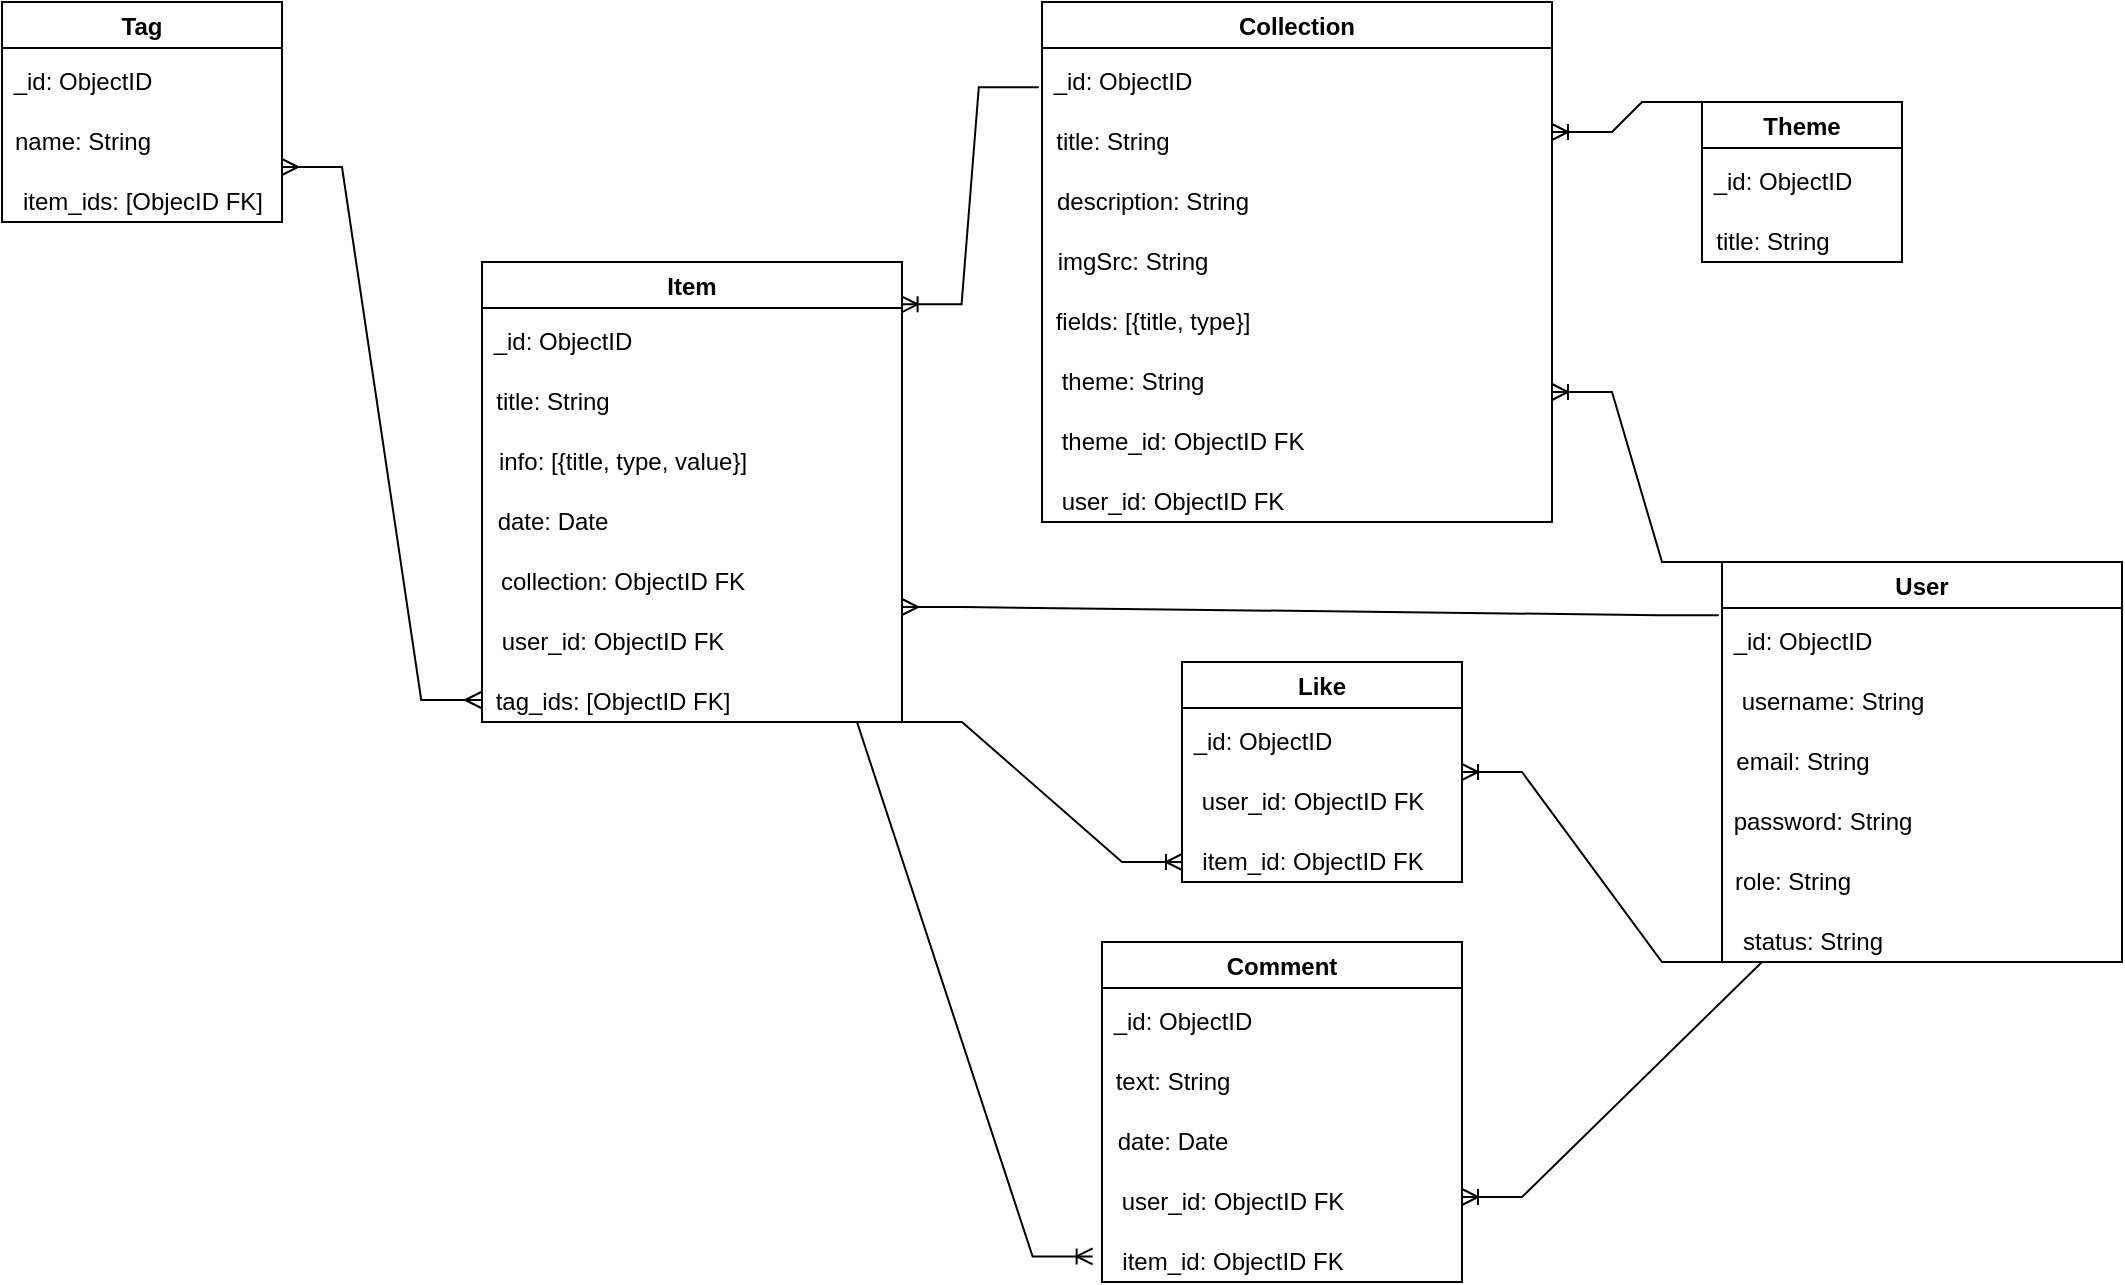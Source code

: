 <mxfile version="20.0.1" type="device"><diagram id="OQPBfWePK4XXrtYNSVWb" name="Page-1"><mxGraphModel dx="1047" dy="682" grid="1" gridSize="10" guides="1" tooltips="1" connect="1" arrows="1" fold="1" page="1" pageScale="1" pageWidth="1169" pageHeight="1654" math="0" shadow="0"><root><mxCell id="0"/><mxCell id="1" parent="0"/><mxCell id="KWwshNtn6a21KARJwT6o-1" value="User" style="swimlane;" parent="1" vertex="1"><mxGeometry x="940" y="450" width="200" height="200" as="geometry"/></mxCell><mxCell id="KWwshNtn6a21KARJwT6o-3" value="_id: ObjectID" style="text;html=1;align=center;verticalAlign=middle;resizable=0;points=[];autosize=1;strokeColor=none;fillColor=none;" parent="KWwshNtn6a21KARJwT6o-1" vertex="1"><mxGeometry y="30" width="80" height="20" as="geometry"/></mxCell><mxCell id="KWwshNtn6a21KARJwT6o-6" value="email: String" style="text;html=1;align=center;verticalAlign=middle;resizable=0;points=[];autosize=1;strokeColor=none;fillColor=none;" parent="KWwshNtn6a21KARJwT6o-1" vertex="1"><mxGeometry y="90" width="80" height="20" as="geometry"/></mxCell><mxCell id="KWwshNtn6a21KARJwT6o-7" value="password: String" style="text;html=1;align=center;verticalAlign=middle;resizable=0;points=[];autosize=1;strokeColor=none;fillColor=none;" parent="KWwshNtn6a21KARJwT6o-1" vertex="1"><mxGeometry y="120" width="100" height="20" as="geometry"/></mxCell><mxCell id="KWwshNtn6a21KARJwT6o-9" value="username: String" style="text;html=1;align=center;verticalAlign=middle;resizable=0;points=[];autosize=1;strokeColor=none;fillColor=none;" parent="KWwshNtn6a21KARJwT6o-1" vertex="1"><mxGeometry y="60" width="110" height="20" as="geometry"/></mxCell><mxCell id="KWwshNtn6a21KARJwT6o-27" value="role: String" style="text;html=1;align=center;verticalAlign=middle;resizable=0;points=[];autosize=1;strokeColor=none;fillColor=none;" parent="KWwshNtn6a21KARJwT6o-1" vertex="1"><mxGeometry y="150" width="70" height="20" as="geometry"/></mxCell><mxCell id="Buk2uaeoEN7i6tv7tJGx-1" value="status: String" style="text;html=1;align=center;verticalAlign=middle;resizable=0;points=[];autosize=1;strokeColor=none;fillColor=none;" parent="KWwshNtn6a21KARJwT6o-1" vertex="1"><mxGeometry y="180" width="90" height="20" as="geometry"/></mxCell><mxCell id="KWwshNtn6a21KARJwT6o-12" value="Theme" style="swimlane;" parent="1" vertex="1"><mxGeometry x="930" y="220" width="100" height="80" as="geometry"/></mxCell><mxCell id="KWwshNtn6a21KARJwT6o-13" value="_id: ObjectID" style="text;html=1;align=center;verticalAlign=middle;resizable=0;points=[];autosize=1;strokeColor=none;fillColor=none;" parent="KWwshNtn6a21KARJwT6o-12" vertex="1"><mxGeometry y="30" width="80" height="20" as="geometry"/></mxCell><mxCell id="KWwshNtn6a21KARJwT6o-16" value="title: String" style="text;html=1;align=center;verticalAlign=middle;resizable=0;points=[];autosize=1;strokeColor=none;fillColor=none;" parent="KWwshNtn6a21KARJwT6o-12" vertex="1"><mxGeometry y="60" width="70" height="20" as="geometry"/></mxCell><mxCell id="KWwshNtn6a21KARJwT6o-19" value="Item" style="swimlane;startSize=23;" parent="1" vertex="1"><mxGeometry x="320" y="300" width="210" height="230" as="geometry"/></mxCell><mxCell id="KWwshNtn6a21KARJwT6o-20" value="_id: ObjectID" style="text;html=1;align=center;verticalAlign=middle;resizable=0;points=[];autosize=1;strokeColor=none;fillColor=none;" parent="KWwshNtn6a21KARJwT6o-19" vertex="1"><mxGeometry y="30" width="80" height="20" as="geometry"/></mxCell><mxCell id="KWwshNtn6a21KARJwT6o-22" value="collection: ObjectID FK" style="text;html=1;align=center;verticalAlign=middle;resizable=0;points=[];autosize=1;strokeColor=none;fillColor=none;" parent="KWwshNtn6a21KARJwT6o-19" vertex="1"><mxGeometry y="150" width="140" height="20" as="geometry"/></mxCell><mxCell id="KWwshNtn6a21KARJwT6o-59" value="info: [{title, type, value}]" style="text;html=1;align=center;verticalAlign=middle;resizable=0;points=[];autosize=1;strokeColor=none;fillColor=none;" parent="KWwshNtn6a21KARJwT6o-19" vertex="1"><mxGeometry y="90" width="140" height="20" as="geometry"/></mxCell><mxCell id="KWwshNtn6a21KARJwT6o-63" value="user_id: ObjectID FK" style="text;html=1;align=center;verticalAlign=middle;resizable=0;points=[];autosize=1;strokeColor=none;fillColor=none;" parent="KWwshNtn6a21KARJwT6o-19" vertex="1"><mxGeometry y="180" width="130" height="20" as="geometry"/></mxCell><mxCell id="KWwshNtn6a21KARJwT6o-65" value="tag_ids: [ObjectID FK]" style="text;html=1;align=center;verticalAlign=middle;resizable=0;points=[];autosize=1;strokeColor=none;fillColor=none;" parent="KWwshNtn6a21KARJwT6o-19" vertex="1"><mxGeometry y="210" width="130" height="20" as="geometry"/></mxCell><mxCell id="KWwshNtn6a21KARJwT6o-79" value="date: Date" style="text;html=1;align=center;verticalAlign=middle;resizable=0;points=[];autosize=1;strokeColor=none;fillColor=none;" parent="KWwshNtn6a21KARJwT6o-19" vertex="1"><mxGeometry y="120" width="70" height="20" as="geometry"/></mxCell><mxCell id="M4U97DY-TUxdx77qm4kD-1" value="title: String" style="text;html=1;align=center;verticalAlign=middle;resizable=0;points=[];autosize=1;strokeColor=none;fillColor=none;" vertex="1" parent="KWwshNtn6a21KARJwT6o-19"><mxGeometry y="60" width="70" height="20" as="geometry"/></mxCell><mxCell id="KWwshNtn6a21KARJwT6o-23" value="Collection" style="swimlane;startSize=23;" parent="1" vertex="1"><mxGeometry x="600" y="170" width="255" height="260" as="geometry"/></mxCell><mxCell id="KWwshNtn6a21KARJwT6o-24" value="_id: ObjectID" style="text;html=1;align=center;verticalAlign=middle;resizable=0;points=[];autosize=1;strokeColor=none;fillColor=none;" parent="KWwshNtn6a21KARJwT6o-23" vertex="1"><mxGeometry y="30" width="80" height="20" as="geometry"/></mxCell><mxCell id="KWwshNtn6a21KARJwT6o-25" value="user_id: ObjectID FK" style="text;html=1;align=center;verticalAlign=middle;resizable=0;points=[];autosize=1;strokeColor=none;fillColor=none;" parent="KWwshNtn6a21KARJwT6o-23" vertex="1"><mxGeometry y="240" width="130" height="20" as="geometry"/></mxCell><mxCell id="KWwshNtn6a21KARJwT6o-29" value="title: String" style="text;html=1;align=center;verticalAlign=middle;resizable=0;points=[];autosize=1;strokeColor=none;fillColor=none;" parent="KWwshNtn6a21KARJwT6o-23" vertex="1"><mxGeometry y="60" width="70" height="20" as="geometry"/></mxCell><mxCell id="KWwshNtn6a21KARJwT6o-32" value="theme_id: ObjectID FK" style="text;html=1;align=center;verticalAlign=middle;resizable=0;points=[];autosize=1;strokeColor=none;fillColor=none;" parent="KWwshNtn6a21KARJwT6o-23" vertex="1"><mxGeometry y="210" width="140" height="20" as="geometry"/></mxCell><mxCell id="KWwshNtn6a21KARJwT6o-47" value="fields: [{title, type}]" style="text;html=1;align=center;verticalAlign=middle;resizable=0;points=[];autosize=1;strokeColor=none;fillColor=none;" parent="KWwshNtn6a21KARJwT6o-23" vertex="1"><mxGeometry y="150" width="110" height="20" as="geometry"/></mxCell><mxCell id="KWwshNtn6a21KARJwT6o-80" value="theme: String" style="text;html=1;align=center;verticalAlign=middle;resizable=0;points=[];autosize=1;strokeColor=none;fillColor=none;" parent="KWwshNtn6a21KARJwT6o-23" vertex="1"><mxGeometry y="180" width="90" height="20" as="geometry"/></mxCell><mxCell id="KWwshNtn6a21KARJwT6o-92" value="imgSrc: String" style="text;html=1;align=center;verticalAlign=middle;resizable=0;points=[];autosize=1;strokeColor=none;fillColor=none;" parent="KWwshNtn6a21KARJwT6o-23" vertex="1"><mxGeometry y="120" width="90" height="20" as="geometry"/></mxCell><mxCell id="KWwshNtn6a21KARJwT6o-93" value="description: String" style="text;html=1;align=center;verticalAlign=middle;resizable=0;points=[];autosize=1;strokeColor=none;fillColor=none;" parent="KWwshNtn6a21KARJwT6o-23" vertex="1"><mxGeometry y="90" width="110" height="20" as="geometry"/></mxCell><mxCell id="KWwshNtn6a21KARJwT6o-35" value="" style="edgeStyle=entityRelationEdgeStyle;fontSize=12;html=1;endArrow=ERoneToMany;rounded=0;exitX=0;exitY=0;exitDx=0;exitDy=0;entryX=1;entryY=0.25;entryDx=0;entryDy=0;" parent="1" source="KWwshNtn6a21KARJwT6o-12" target="KWwshNtn6a21KARJwT6o-23" edge="1"><mxGeometry width="100" height="100" relative="1" as="geometry"><mxPoint x="510" y="70" as="sourcePoint"/><mxPoint x="640" y="-160" as="targetPoint"/></mxGeometry></mxCell><mxCell id="KWwshNtn6a21KARJwT6o-42" value="Tag" style="swimlane;startSize=23;" parent="1" vertex="1"><mxGeometry x="80" y="170" width="140" height="110" as="geometry"/></mxCell><mxCell id="KWwshNtn6a21KARJwT6o-43" value="_id: ObjectID" style="text;html=1;align=center;verticalAlign=middle;resizable=0;points=[];autosize=1;strokeColor=none;fillColor=none;" parent="KWwshNtn6a21KARJwT6o-42" vertex="1"><mxGeometry y="30" width="80" height="20" as="geometry"/></mxCell><mxCell id="KWwshNtn6a21KARJwT6o-44" value="name: String" style="text;html=1;align=center;verticalAlign=middle;resizable=0;points=[];autosize=1;strokeColor=none;fillColor=none;" parent="KWwshNtn6a21KARJwT6o-42" vertex="1"><mxGeometry y="60" width="80" height="20" as="geometry"/></mxCell><mxCell id="KWwshNtn6a21KARJwT6o-83" value="item_ids: [ObjecID FK]" style="text;html=1;align=center;verticalAlign=middle;resizable=0;points=[];autosize=1;strokeColor=none;fillColor=none;" parent="KWwshNtn6a21KARJwT6o-42" vertex="1"><mxGeometry y="90" width="140" height="20" as="geometry"/></mxCell><mxCell id="KWwshNtn6a21KARJwT6o-48" value="Comment" style="swimlane;startSize=23;" parent="1" vertex="1"><mxGeometry x="630" y="640" width="180" height="170" as="geometry"/></mxCell><mxCell id="KWwshNtn6a21KARJwT6o-49" value="_id: ObjectID" style="text;html=1;align=center;verticalAlign=middle;resizable=0;points=[];autosize=1;strokeColor=none;fillColor=none;" parent="KWwshNtn6a21KARJwT6o-48" vertex="1"><mxGeometry y="30" width="80" height="20" as="geometry"/></mxCell><mxCell id="KWwshNtn6a21KARJwT6o-51" value="item_id: ObjectID FK" style="text;html=1;align=center;verticalAlign=middle;resizable=0;points=[];autosize=1;strokeColor=none;fillColor=none;" parent="KWwshNtn6a21KARJwT6o-48" vertex="1"><mxGeometry y="150" width="130" height="20" as="geometry"/></mxCell><mxCell id="KWwshNtn6a21KARJwT6o-66" value="text: String" style="text;html=1;align=center;verticalAlign=middle;resizable=0;points=[];autosize=1;strokeColor=none;fillColor=none;" parent="KWwshNtn6a21KARJwT6o-48" vertex="1"><mxGeometry y="60" width="70" height="20" as="geometry"/></mxCell><mxCell id="KWwshNtn6a21KARJwT6o-82" value="user_id: ObjectID FK" style="text;html=1;align=center;verticalAlign=middle;resizable=0;points=[];autosize=1;strokeColor=none;fillColor=none;" parent="KWwshNtn6a21KARJwT6o-48" vertex="1"><mxGeometry y="120" width="130" height="20" as="geometry"/></mxCell><mxCell id="KWwshNtn6a21KARJwT6o-97" value="date: Date" style="text;html=1;align=center;verticalAlign=middle;resizable=0;points=[];autosize=1;strokeColor=none;fillColor=none;" parent="KWwshNtn6a21KARJwT6o-48" vertex="1"><mxGeometry y="90" width="70" height="20" as="geometry"/></mxCell><mxCell id="KWwshNtn6a21KARJwT6o-53" value="" style="edgeStyle=entityRelationEdgeStyle;fontSize=12;html=1;endArrow=ERoneToMany;rounded=0;entryX=0.999;entryY=0.092;entryDx=0;entryDy=0;entryPerimeter=0;exitX=-0.02;exitY=0.629;exitDx=0;exitDy=0;exitPerimeter=0;" parent="1" source="KWwshNtn6a21KARJwT6o-24" target="KWwshNtn6a21KARJwT6o-19" edge="1"><mxGeometry width="100" height="100" relative="1" as="geometry"><mxPoint x="430" y="260" as="sourcePoint"/><mxPoint x="480" y="220" as="targetPoint"/></mxGeometry></mxCell><mxCell id="KWwshNtn6a21KARJwT6o-39" value="" style="edgeStyle=entityRelationEdgeStyle;fontSize=12;html=1;endArrow=ERoneToMany;rounded=0;exitX=0;exitY=0;exitDx=0;exitDy=0;entryX=1;entryY=0.75;entryDx=0;entryDy=0;" parent="1" source="KWwshNtn6a21KARJwT6o-1" target="KWwshNtn6a21KARJwT6o-23" edge="1"><mxGeometry width="100" height="100" relative="1" as="geometry"><mxPoint x="510" y="70" as="sourcePoint"/><mxPoint x="510" y="260" as="targetPoint"/></mxGeometry></mxCell><mxCell id="KWwshNtn6a21KARJwT6o-55" value="" style="edgeStyle=entityRelationEdgeStyle;fontSize=12;html=1;endArrow=ERoneToMany;rounded=0;entryX=1;entryY=0.75;entryDx=0;entryDy=0;exitX=0.25;exitY=1;exitDx=0;exitDy=0;" parent="1" source="KWwshNtn6a21KARJwT6o-1" target="KWwshNtn6a21KARJwT6o-48" edge="1"><mxGeometry width="100" height="100" relative="1" as="geometry"><mxPoint x="580" y="620" as="sourcePoint"/><mxPoint x="550" y="541.176" as="targetPoint"/></mxGeometry></mxCell><mxCell id="KWwshNtn6a21KARJwT6o-62" value="" style="edgeStyle=entityRelationEdgeStyle;fontSize=12;html=1;endArrow=ERoneToMany;rounded=0;entryX=-0.036;entryY=0.362;entryDx=0;entryDy=0;entryPerimeter=0;exitX=0.75;exitY=1;exitDx=0;exitDy=0;" parent="1" source="KWwshNtn6a21KARJwT6o-19" target="KWwshNtn6a21KARJwT6o-51" edge="1"><mxGeometry width="100" height="100" relative="1" as="geometry"><mxPoint x="380" y="150" as="sourcePoint"/><mxPoint x="480" y="50" as="targetPoint"/></mxGeometry></mxCell><mxCell id="KWwshNtn6a21KARJwT6o-64" value="" style="edgeStyle=entityRelationEdgeStyle;fontSize=12;html=1;endArrow=ERmany;rounded=0;entryX=1;entryY=0.75;entryDx=0;entryDy=0;exitX=-0.008;exitY=0.133;exitDx=0;exitDy=0;exitPerimeter=0;" parent="1" source="KWwshNtn6a21KARJwT6o-1" target="KWwshNtn6a21KARJwT6o-19" edge="1"><mxGeometry width="100" height="100" relative="1" as="geometry"><mxPoint x="650" y="250" as="sourcePoint"/><mxPoint x="350" y="390" as="targetPoint"/></mxGeometry></mxCell><mxCell id="KWwshNtn6a21KARJwT6o-60" value="" style="edgeStyle=entityRelationEdgeStyle;fontSize=12;html=1;endArrow=ERmany;startArrow=ERmany;rounded=0;exitX=1;exitY=0.75;exitDx=0;exitDy=0;entryX=-0.003;entryY=0.45;entryDx=0;entryDy=0;entryPerimeter=0;" parent="1" source="KWwshNtn6a21KARJwT6o-42" target="KWwshNtn6a21KARJwT6o-65" edge="1"><mxGeometry width="100" height="100" relative="1" as="geometry"><mxPoint x="320" y="-90" as="sourcePoint"/><mxPoint x="170" y="110" as="targetPoint"/></mxGeometry></mxCell><mxCell id="KWwshNtn6a21KARJwT6o-68" value="Like" style="swimlane;startSize=23;" parent="1" vertex="1"><mxGeometry x="670" y="500" width="140" height="110" as="geometry"/></mxCell><mxCell id="KWwshNtn6a21KARJwT6o-69" value="_id: ObjectID" style="text;html=1;align=center;verticalAlign=middle;resizable=0;points=[];autosize=1;strokeColor=none;fillColor=none;" parent="KWwshNtn6a21KARJwT6o-68" vertex="1"><mxGeometry y="30" width="80" height="20" as="geometry"/></mxCell><mxCell id="KWwshNtn6a21KARJwT6o-70" value="user_id: ObjectID FK" style="text;html=1;align=center;verticalAlign=middle;resizable=0;points=[];autosize=1;strokeColor=none;fillColor=none;" parent="KWwshNtn6a21KARJwT6o-68" vertex="1"><mxGeometry y="60" width="130" height="20" as="geometry"/></mxCell><mxCell id="KWwshNtn6a21KARJwT6o-71" value="item_id: ObjectID FK" style="text;html=1;align=center;verticalAlign=middle;resizable=0;points=[];autosize=1;strokeColor=none;fillColor=none;" parent="KWwshNtn6a21KARJwT6o-68" vertex="1"><mxGeometry y="90" width="130" height="20" as="geometry"/></mxCell><mxCell id="KWwshNtn6a21KARJwT6o-74" value="" style="edgeStyle=entityRelationEdgeStyle;fontSize=12;html=1;endArrow=ERoneToMany;rounded=0;exitX=1;exitY=1;exitDx=0;exitDy=0;" parent="1" source="KWwshNtn6a21KARJwT6o-19" target="KWwshNtn6a21KARJwT6o-71" edge="1"><mxGeometry width="100" height="100" relative="1" as="geometry"><mxPoint x="360" y="140" as="sourcePoint"/><mxPoint x="464" y="420" as="targetPoint"/></mxGeometry></mxCell><mxCell id="KWwshNtn6a21KARJwT6o-75" value="" style="edgeStyle=entityRelationEdgeStyle;fontSize=12;html=1;endArrow=ERoneToMany;rounded=0;entryX=1;entryY=0.5;entryDx=0;entryDy=0;exitX=0;exitY=1;exitDx=0;exitDy=0;" parent="1" source="KWwshNtn6a21KARJwT6o-1" target="KWwshNtn6a21KARJwT6o-68" edge="1"><mxGeometry width="100" height="100" relative="1" as="geometry"><mxPoint x="760" y="490" as="sourcePoint"/><mxPoint x="640" y="829" as="targetPoint"/></mxGeometry></mxCell></root></mxGraphModel></diagram></mxfile>
